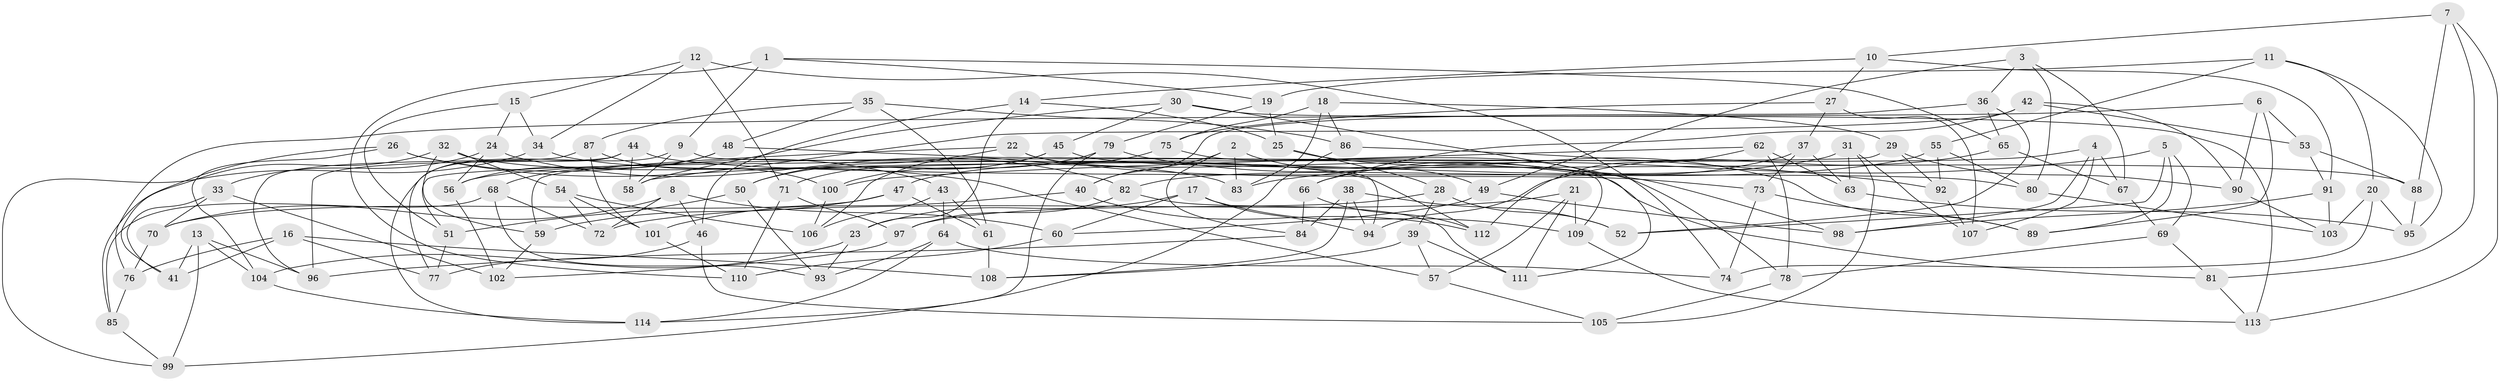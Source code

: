 // coarse degree distribution, {3: 0.11764705882352941, 5: 0.17647058823529413, 4: 0.35294117647058826, 6: 0.08823529411764706, 7: 0.08823529411764706, 10: 0.058823529411764705, 16: 0.029411764705882353, 9: 0.058823529411764705, 11: 0.029411764705882353}
// Generated by graph-tools (version 1.1) at 2025/02/03/04/25 22:02:52]
// undirected, 114 vertices, 228 edges
graph export_dot {
graph [start="1"]
  node [color=gray90,style=filled];
  1;
  2;
  3;
  4;
  5;
  6;
  7;
  8;
  9;
  10;
  11;
  12;
  13;
  14;
  15;
  16;
  17;
  18;
  19;
  20;
  21;
  22;
  23;
  24;
  25;
  26;
  27;
  28;
  29;
  30;
  31;
  32;
  33;
  34;
  35;
  36;
  37;
  38;
  39;
  40;
  41;
  42;
  43;
  44;
  45;
  46;
  47;
  48;
  49;
  50;
  51;
  52;
  53;
  54;
  55;
  56;
  57;
  58;
  59;
  60;
  61;
  62;
  63;
  64;
  65;
  66;
  67;
  68;
  69;
  70;
  71;
  72;
  73;
  74;
  75;
  76;
  77;
  78;
  79;
  80;
  81;
  82;
  83;
  84;
  85;
  86;
  87;
  88;
  89;
  90;
  91;
  92;
  93;
  94;
  95;
  96;
  97;
  98;
  99;
  100;
  101;
  102;
  103;
  104;
  105;
  106;
  107;
  108;
  109;
  110;
  111;
  112;
  113;
  114;
  1 -- 19;
  1 -- 9;
  1 -- 65;
  1 -- 110;
  2 -- 40;
  2 -- 83;
  2 -- 84;
  2 -- 49;
  3 -- 67;
  3 -- 36;
  3 -- 80;
  3 -- 49;
  4 -- 56;
  4 -- 67;
  4 -- 107;
  4 -- 98;
  5 -- 69;
  5 -- 83;
  5 -- 89;
  5 -- 52;
  6 -- 53;
  6 -- 89;
  6 -- 76;
  6 -- 90;
  7 -- 88;
  7 -- 10;
  7 -- 113;
  7 -- 81;
  8 -- 46;
  8 -- 60;
  8 -- 72;
  8 -- 70;
  9 -- 58;
  9 -- 114;
  9 -- 94;
  10 -- 27;
  10 -- 91;
  10 -- 14;
  11 -- 55;
  11 -- 19;
  11 -- 95;
  11 -- 20;
  12 -- 34;
  12 -- 71;
  12 -- 74;
  12 -- 15;
  13 -- 96;
  13 -- 99;
  13 -- 104;
  13 -- 41;
  14 -- 46;
  14 -- 25;
  14 -- 23;
  15 -- 51;
  15 -- 34;
  15 -- 24;
  16 -- 76;
  16 -- 41;
  16 -- 77;
  16 -- 108;
  17 -- 23;
  17 -- 60;
  17 -- 109;
  17 -- 94;
  18 -- 29;
  18 -- 86;
  18 -- 75;
  18 -- 83;
  19 -- 25;
  19 -- 79;
  20 -- 95;
  20 -- 103;
  20 -- 74;
  21 -- 72;
  21 -- 109;
  21 -- 111;
  21 -- 57;
  22 -- 59;
  22 -- 50;
  22 -- 81;
  22 -- 73;
  23 -- 93;
  23 -- 104;
  24 -- 82;
  24 -- 56;
  24 -- 33;
  25 -- 89;
  25 -- 28;
  26 -- 104;
  26 -- 85;
  26 -- 57;
  26 -- 43;
  27 -- 75;
  27 -- 37;
  27 -- 107;
  28 -- 39;
  28 -- 52;
  28 -- 97;
  29 -- 90;
  29 -- 92;
  29 -- 51;
  30 -- 58;
  30 -- 113;
  30 -- 78;
  30 -- 45;
  31 -- 107;
  31 -- 63;
  31 -- 105;
  31 -- 47;
  32 -- 59;
  32 -- 41;
  32 -- 83;
  32 -- 54;
  33 -- 102;
  33 -- 70;
  33 -- 41;
  34 -- 99;
  34 -- 112;
  35 -- 86;
  35 -- 87;
  35 -- 48;
  35 -- 61;
  36 -- 40;
  36 -- 65;
  36 -- 52;
  37 -- 63;
  37 -- 73;
  37 -- 66;
  38 -- 108;
  38 -- 52;
  38 -- 84;
  38 -- 94;
  39 -- 57;
  39 -- 111;
  39 -- 108;
  40 -- 112;
  40 -- 101;
  42 -- 90;
  42 -- 53;
  42 -- 58;
  42 -- 66;
  43 -- 106;
  43 -- 61;
  43 -- 64;
  44 -- 58;
  44 -- 96;
  44 -- 80;
  44 -- 77;
  45 -- 88;
  45 -- 71;
  45 -- 50;
  46 -- 105;
  46 -- 77;
  47 -- 61;
  47 -- 59;
  47 -- 70;
  48 -- 109;
  48 -- 56;
  48 -- 68;
  49 -- 60;
  49 -- 98;
  50 -- 93;
  50 -- 51;
  51 -- 77;
  53 -- 88;
  53 -- 91;
  54 -- 106;
  54 -- 101;
  54 -- 72;
  55 -- 92;
  55 -- 80;
  55 -- 82;
  56 -- 102;
  57 -- 105;
  59 -- 102;
  60 -- 110;
  61 -- 108;
  62 -- 78;
  62 -- 112;
  62 -- 63;
  62 -- 100;
  63 -- 95;
  64 -- 74;
  64 -- 114;
  64 -- 93;
  65 -- 94;
  65 -- 67;
  66 -- 112;
  66 -- 84;
  67 -- 69;
  68 -- 85;
  68 -- 93;
  68 -- 72;
  69 -- 81;
  69 -- 78;
  70 -- 76;
  71 -- 97;
  71 -- 110;
  73 -- 74;
  73 -- 89;
  75 -- 111;
  75 -- 106;
  76 -- 85;
  78 -- 105;
  79 -- 98;
  79 -- 114;
  79 -- 100;
  80 -- 103;
  81 -- 113;
  82 -- 97;
  82 -- 111;
  84 -- 96;
  85 -- 99;
  86 -- 92;
  86 -- 99;
  87 -- 101;
  87 -- 96;
  87 -- 100;
  88 -- 95;
  90 -- 103;
  91 -- 103;
  91 -- 98;
  92 -- 107;
  97 -- 102;
  100 -- 106;
  101 -- 110;
  104 -- 114;
  109 -- 113;
}
